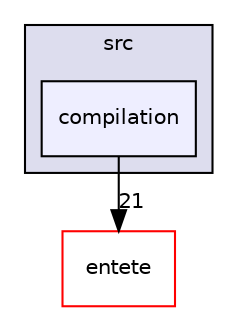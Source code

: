 digraph "src/compilation" {
  compound=true
  node [ fontsize="10", fontname="Helvetica"];
  edge [ labelfontsize="10", labelfontname="Helvetica"];
  subgraph clusterdir_68267d1309a1af8e8297ef4c3efbcdba {
    graph [ bgcolor="#ddddee", pencolor="black", label="src" fontname="Helvetica", fontsize="10", URL="dir_68267d1309a1af8e8297ef4c3efbcdba.html"]
  dir_5d7d3eb38b04498e02b1f8894cc500d2 [shape=box, label="compilation", style="filled", fillcolor="#eeeeff", pencolor="black", URL="dir_5d7d3eb38b04498e02b1f8894cc500d2.html"];
  }
  dir_2db5f1c5034b754c69755a32007f81b7 [shape=box label="entete" fillcolor="white" style="filled" color="red" URL="dir_2db5f1c5034b754c69755a32007f81b7.html"];
  dir_5d7d3eb38b04498e02b1f8894cc500d2->dir_2db5f1c5034b754c69755a32007f81b7 [headlabel="21", labeldistance=1.5 headhref="dir_000017_000001.html"];
}
